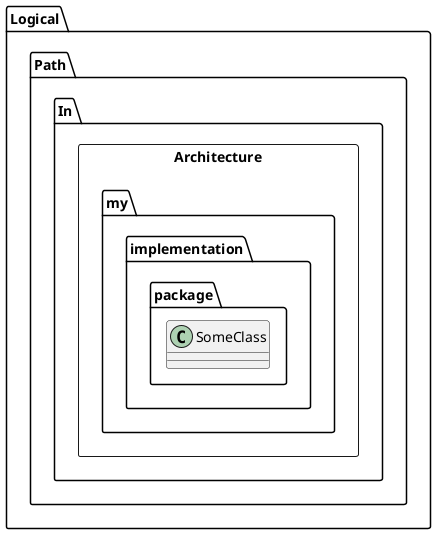 {
  "sha1": "nj7wb9hhqww4ied7d1bpmw1fcjbkk7l",
  "insertion": {
    "when": "2024-06-04T17:28:38.692Z",
    "url": "https://github.com/plantuml/plantuml/issues/1550",
    "user": "plantuml@gmail.com"
  }
}
@startuml

rectangle Logical.Path.In.Architecture {
  package my.implementation.package {
     class SomeClass
  }
}

@enduml
